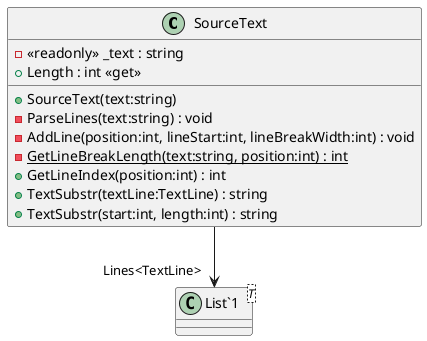 @startuml
class SourceText {
    - <<readonly>> _text : string
    + Length : int <<get>>
    + SourceText(text:string)
    - ParseLines(text:string) : void
    - AddLine(position:int, lineStart:int, lineBreakWidth:int) : void
    - {static} GetLineBreakLength(text:string, position:int) : int
    + GetLineIndex(position:int) : int
    + TextSubstr(textLine:TextLine) : string
    + TextSubstr(start:int, length:int) : string
}
class "List`1"<T> {
}
SourceText --> "Lines<TextLine>" "List`1"
@enduml

